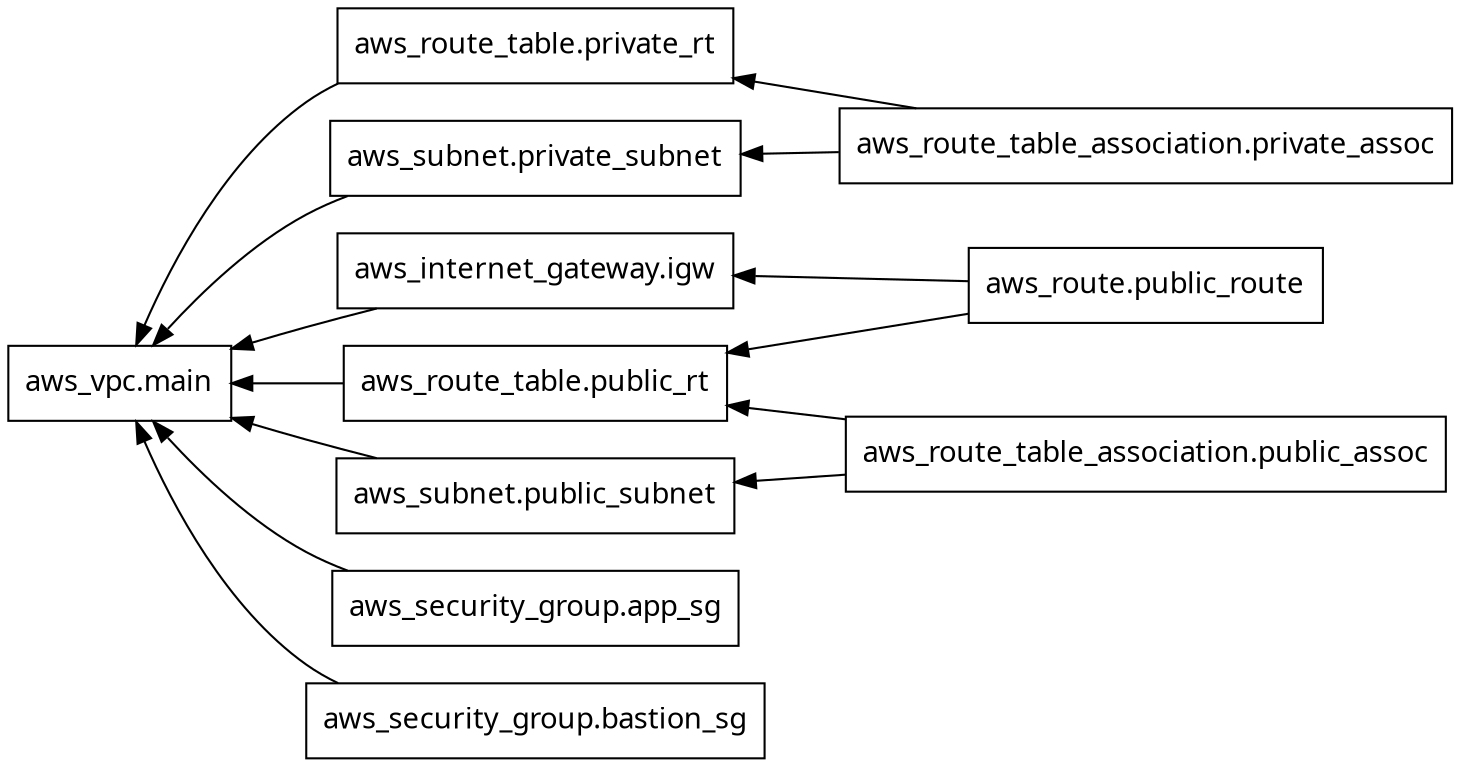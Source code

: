 digraph G {
  rankdir = "RL";
  node [shape = rect, fontname = "sans-serif"];
  "aws_internet_gateway.igw" [label="aws_internet_gateway.igw"];
  "aws_route.public_route" [label="aws_route.public_route"];
  "aws_route_table.private_rt" [label="aws_route_table.private_rt"];
  "aws_route_table.public_rt" [label="aws_route_table.public_rt"];
  "aws_route_table_association.private_assoc" [label="aws_route_table_association.private_assoc"];
  "aws_route_table_association.public_assoc" [label="aws_route_table_association.public_assoc"];
  "aws_security_group.app_sg" [label="aws_security_group.app_sg"];
  "aws_security_group.bastion_sg" [label="aws_security_group.bastion_sg"];
  "aws_subnet.private_subnet" [label="aws_subnet.private_subnet"];
  "aws_subnet.public_subnet" [label="aws_subnet.public_subnet"];
  "aws_vpc.main" [label="aws_vpc.main"];
  "aws_internet_gateway.igw" -> "aws_vpc.main";
  "aws_route.public_route" -> "aws_internet_gateway.igw";
  "aws_route.public_route" -> "aws_route_table.public_rt";
  "aws_route_table.private_rt" -> "aws_vpc.main";
  "aws_route_table.public_rt" -> "aws_vpc.main";
  "aws_route_table_association.private_assoc" -> "aws_route_table.private_rt";
  "aws_route_table_association.private_assoc" -> "aws_subnet.private_subnet";
  "aws_route_table_association.public_assoc" -> "aws_route_table.public_rt";
  "aws_route_table_association.public_assoc" -> "aws_subnet.public_subnet";
  "aws_security_group.app_sg" -> "aws_vpc.main";
  "aws_security_group.bastion_sg" -> "aws_vpc.main";
  "aws_subnet.private_subnet" -> "aws_vpc.main";
  "aws_subnet.public_subnet" -> "aws_vpc.main";
}
